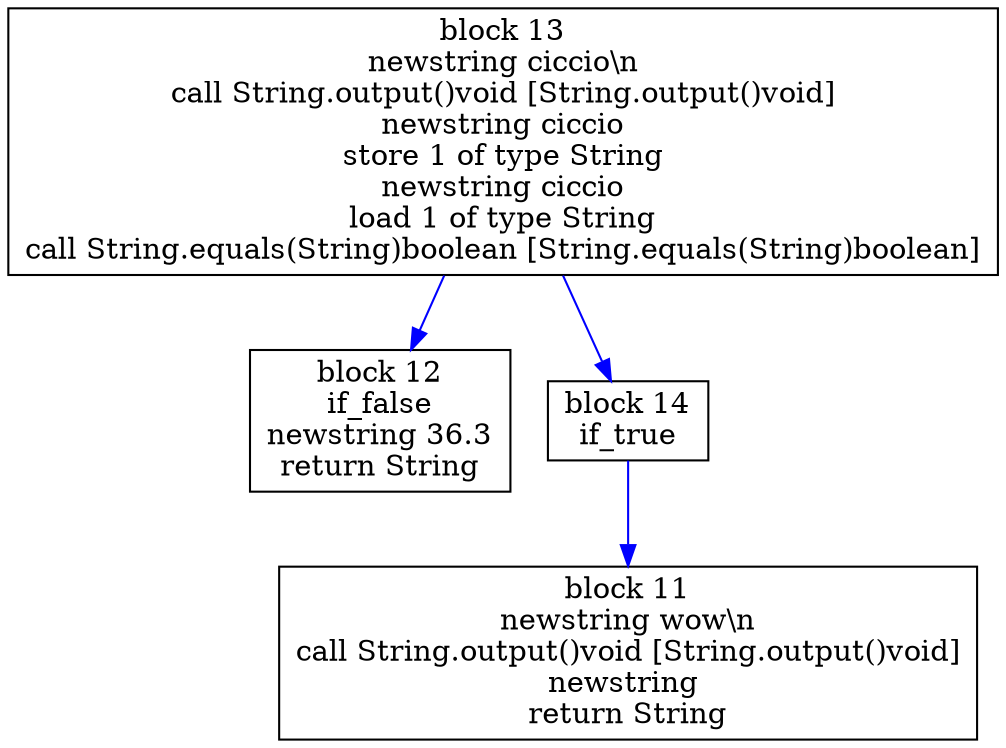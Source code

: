 digraph "MyAssert.prova(MyAssert)void" {
size = "11,7.5";
codeblock_13 [ shape = box, label = "block 13\nnewstring ciccio\\n\ncall String.output()void [String.output()void]\nnewstring ciccio\nstore 1 of type String\nnewstring ciccio\nload 1 of type String\ncall String.equals(String)boolean [String.equals(String)boolean]"];
codeblock_12 [ shape = box, label = "block 12\nif_false\nnewstring 36.3\nreturn String"];
codeblock_13->codeblock_12 [color = blue label = "" fontsize = 8]
codeblock_14 [ shape = box, label = "block 14\nif_true"];
codeblock_11 [ shape = box, label = "block 11\nnewstring wow\\n\ncall String.output()void [String.output()void]\nnewstring \nreturn String"];
codeblock_14->codeblock_11 [color = blue label = "" fontsize = 8]
codeblock_13->codeblock_14 [color = blue label = "" fontsize = 8]
}